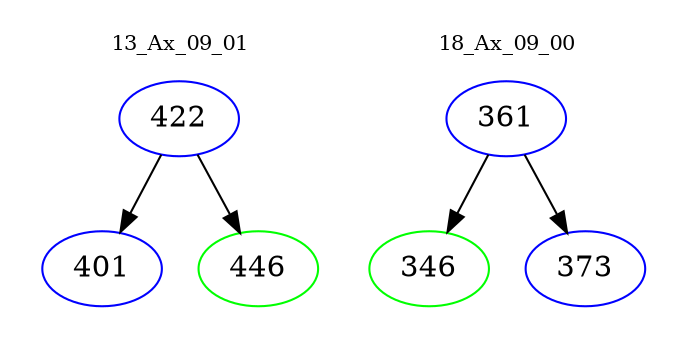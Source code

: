 digraph{
subgraph cluster_0 {
color = white
label = "13_Ax_09_01";
fontsize=10;
T0_422 [label="422", color="blue"]
T0_422 -> T0_401 [color="black"]
T0_401 [label="401", color="blue"]
T0_422 -> T0_446 [color="black"]
T0_446 [label="446", color="green"]
}
subgraph cluster_1 {
color = white
label = "18_Ax_09_00";
fontsize=10;
T1_361 [label="361", color="blue"]
T1_361 -> T1_346 [color="black"]
T1_346 [label="346", color="green"]
T1_361 -> T1_373 [color="black"]
T1_373 [label="373", color="blue"]
}
}
